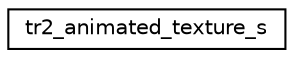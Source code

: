 digraph "Graphical Class Hierarchy"
{
 // INTERACTIVE_SVG=YES
  edge [fontname="Helvetica",fontsize="10",labelfontname="Helvetica",labelfontsize="10"];
  node [fontname="Helvetica",fontsize="10",shape=record];
  rankdir="LR";
  Node1 [label="tr2_animated_texture_s",height=0.2,width=0.4,color="black", fillcolor="white", style="filled",URL="$_tomb_raider_8h.html#structtr2__animated__texture__s"];
}
